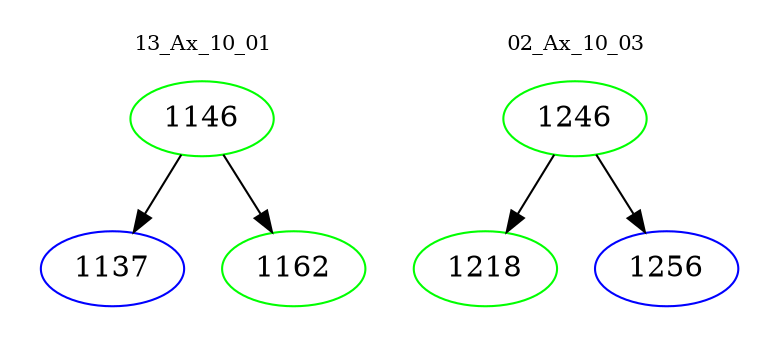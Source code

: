 digraph{
subgraph cluster_0 {
color = white
label = "13_Ax_10_01";
fontsize=10;
T0_1146 [label="1146", color="green"]
T0_1146 -> T0_1137 [color="black"]
T0_1137 [label="1137", color="blue"]
T0_1146 -> T0_1162 [color="black"]
T0_1162 [label="1162", color="green"]
}
subgraph cluster_1 {
color = white
label = "02_Ax_10_03";
fontsize=10;
T1_1246 [label="1246", color="green"]
T1_1246 -> T1_1218 [color="black"]
T1_1218 [label="1218", color="green"]
T1_1246 -> T1_1256 [color="black"]
T1_1256 [label="1256", color="blue"]
}
}
